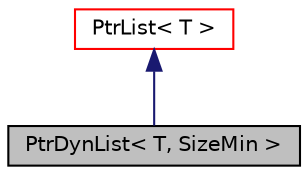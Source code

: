 digraph "PtrDynList&lt; T, SizeMin &gt;"
{
  bgcolor="transparent";
  edge [fontname="Helvetica",fontsize="10",labelfontname="Helvetica",labelfontsize="10"];
  node [fontname="Helvetica",fontsize="10",shape=record];
  Node1 [label="PtrDynList\< T, SizeMin \>",height=0.2,width=0.4,color="black", fillcolor="grey75", style="filled" fontcolor="black"];
  Node2 -> Node1 [dir="back",color="midnightblue",fontsize="10",style="solid",fontname="Helvetica"];
  Node2 [label="PtrList\< T \>",height=0.2,width=0.4,color="red",URL="$classFoam_1_1PtrList.html",tooltip="A list of pointers to objects of type &lt;T&gt;, with allocation/deallocation management of the pointers..."];
}
